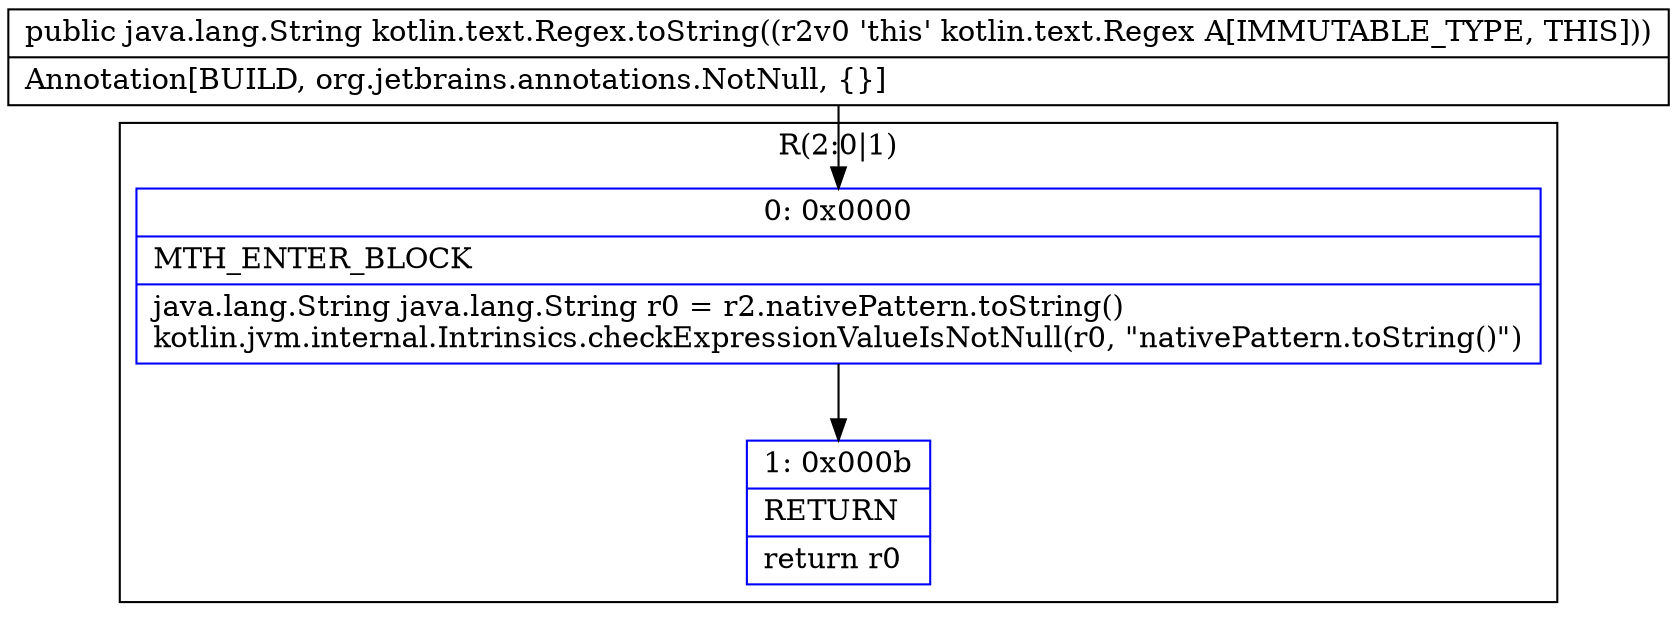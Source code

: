 digraph "CFG forkotlin.text.Regex.toString()Ljava\/lang\/String;" {
subgraph cluster_Region_1841307112 {
label = "R(2:0|1)";
node [shape=record,color=blue];
Node_0 [shape=record,label="{0\:\ 0x0000|MTH_ENTER_BLOCK\l|java.lang.String java.lang.String r0 = r2.nativePattern.toString()\lkotlin.jvm.internal.Intrinsics.checkExpressionValueIsNotNull(r0, \"nativePattern.toString()\")\l}"];
Node_1 [shape=record,label="{1\:\ 0x000b|RETURN\l|return r0\l}"];
}
MethodNode[shape=record,label="{public java.lang.String kotlin.text.Regex.toString((r2v0 'this' kotlin.text.Regex A[IMMUTABLE_TYPE, THIS]))  | Annotation[BUILD, org.jetbrains.annotations.NotNull, \{\}]\l}"];
MethodNode -> Node_0;
Node_0 -> Node_1;
}


